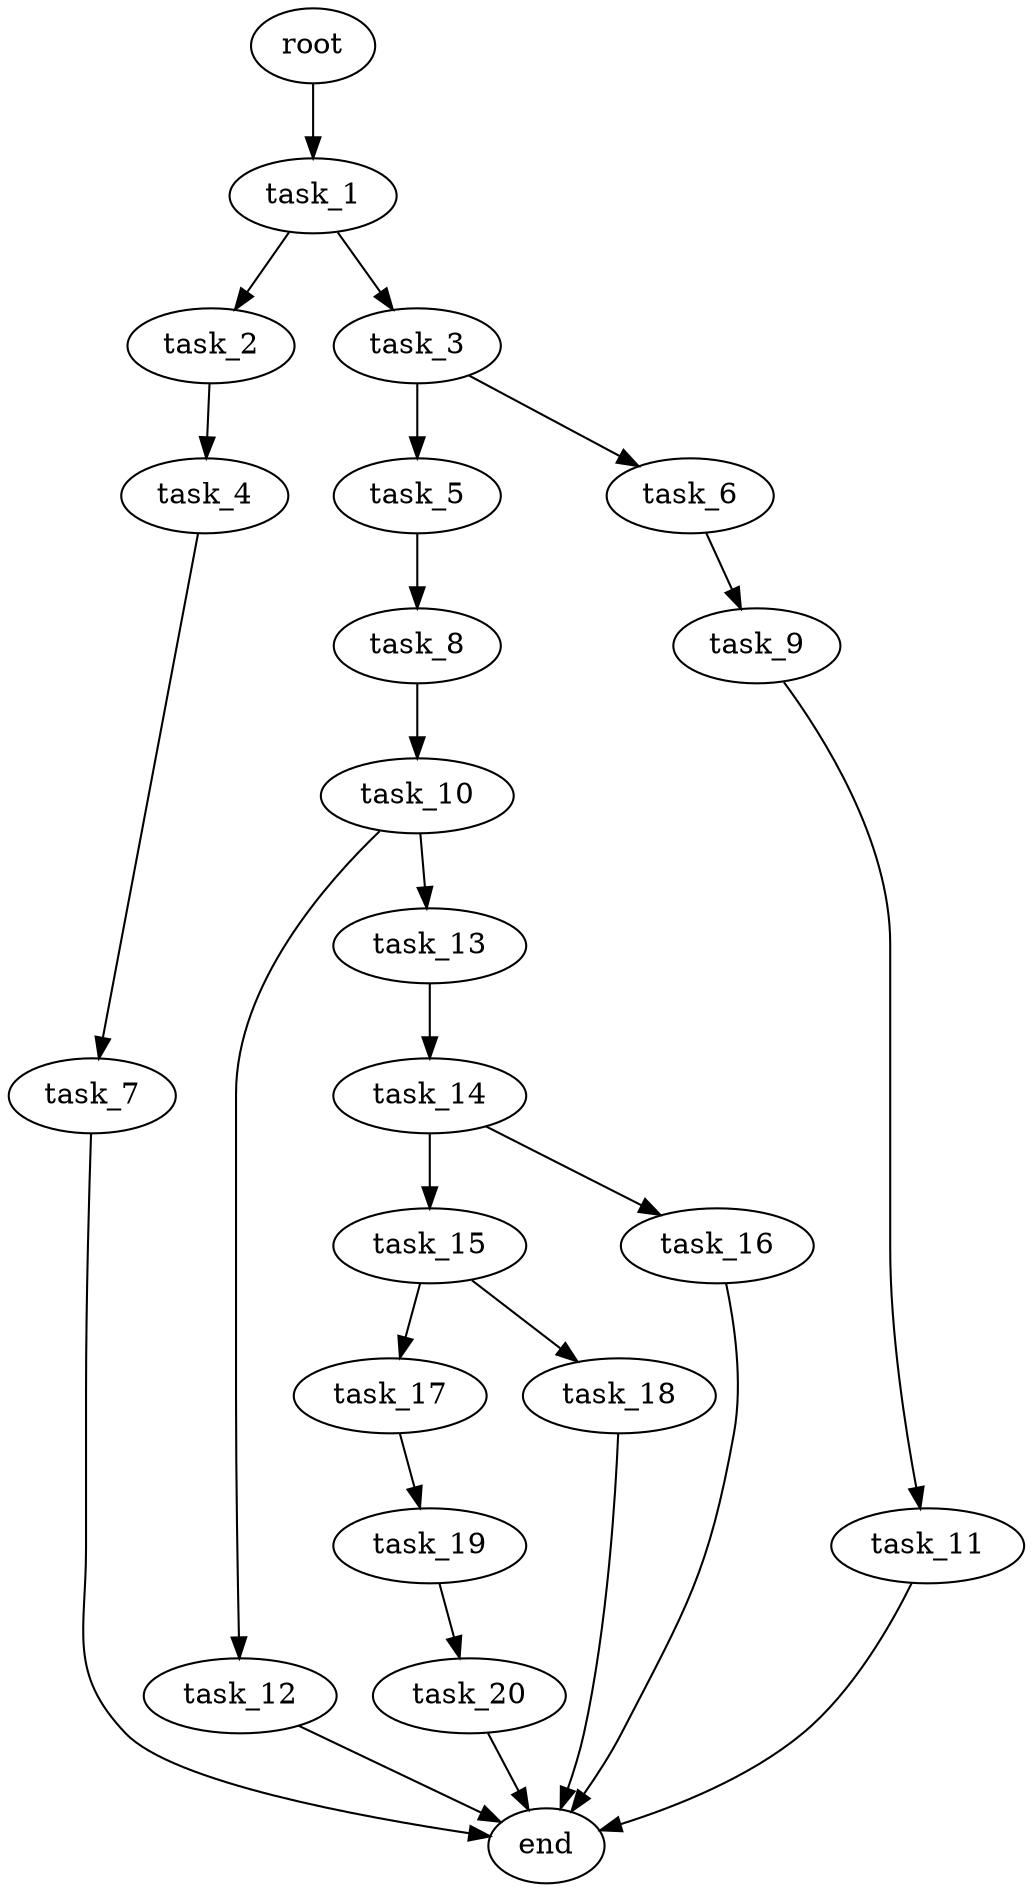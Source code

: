 digraph G {
  root [size="0.000000e+00"];
  task_1 [size="6.005860e+10"];
  task_2 [size="8.827076e+10"];
  task_3 [size="5.041597e+10"];
  task_4 [size="3.847242e+10"];
  task_5 [size="9.795028e+10"];
  task_6 [size="9.159187e+10"];
  task_7 [size="7.623984e+10"];
  task_8 [size="2.736685e+10"];
  task_9 [size="9.635972e+10"];
  task_10 [size="9.704946e+10"];
  task_11 [size="4.529004e+10"];
  task_12 [size="1.334585e+10"];
  task_13 [size="4.128042e+10"];
  task_14 [size="7.000443e+10"];
  task_15 [size="7.484520e+10"];
  task_16 [size="2.989832e+10"];
  task_17 [size="7.015242e+10"];
  task_18 [size="8.607215e+10"];
  task_19 [size="7.119032e+10"];
  task_20 [size="9.355185e+10"];
  end [size="0.000000e+00"];

  root -> task_1 [size="1.000000e-12"];
  task_1 -> task_2 [size="8.827076e+08"];
  task_1 -> task_3 [size="5.041597e+08"];
  task_2 -> task_4 [size="3.847242e+08"];
  task_3 -> task_5 [size="9.795028e+08"];
  task_3 -> task_6 [size="9.159187e+08"];
  task_4 -> task_7 [size="7.623984e+08"];
  task_5 -> task_8 [size="2.736685e+08"];
  task_6 -> task_9 [size="9.635972e+08"];
  task_7 -> end [size="1.000000e-12"];
  task_8 -> task_10 [size="9.704946e+08"];
  task_9 -> task_11 [size="4.529004e+08"];
  task_10 -> task_12 [size="1.334585e+08"];
  task_10 -> task_13 [size="4.128042e+08"];
  task_11 -> end [size="1.000000e-12"];
  task_12 -> end [size="1.000000e-12"];
  task_13 -> task_14 [size="7.000443e+08"];
  task_14 -> task_15 [size="7.484520e+08"];
  task_14 -> task_16 [size="2.989832e+08"];
  task_15 -> task_17 [size="7.015242e+08"];
  task_15 -> task_18 [size="8.607215e+08"];
  task_16 -> end [size="1.000000e-12"];
  task_17 -> task_19 [size="7.119032e+08"];
  task_18 -> end [size="1.000000e-12"];
  task_19 -> task_20 [size="9.355185e+08"];
  task_20 -> end [size="1.000000e-12"];
}
